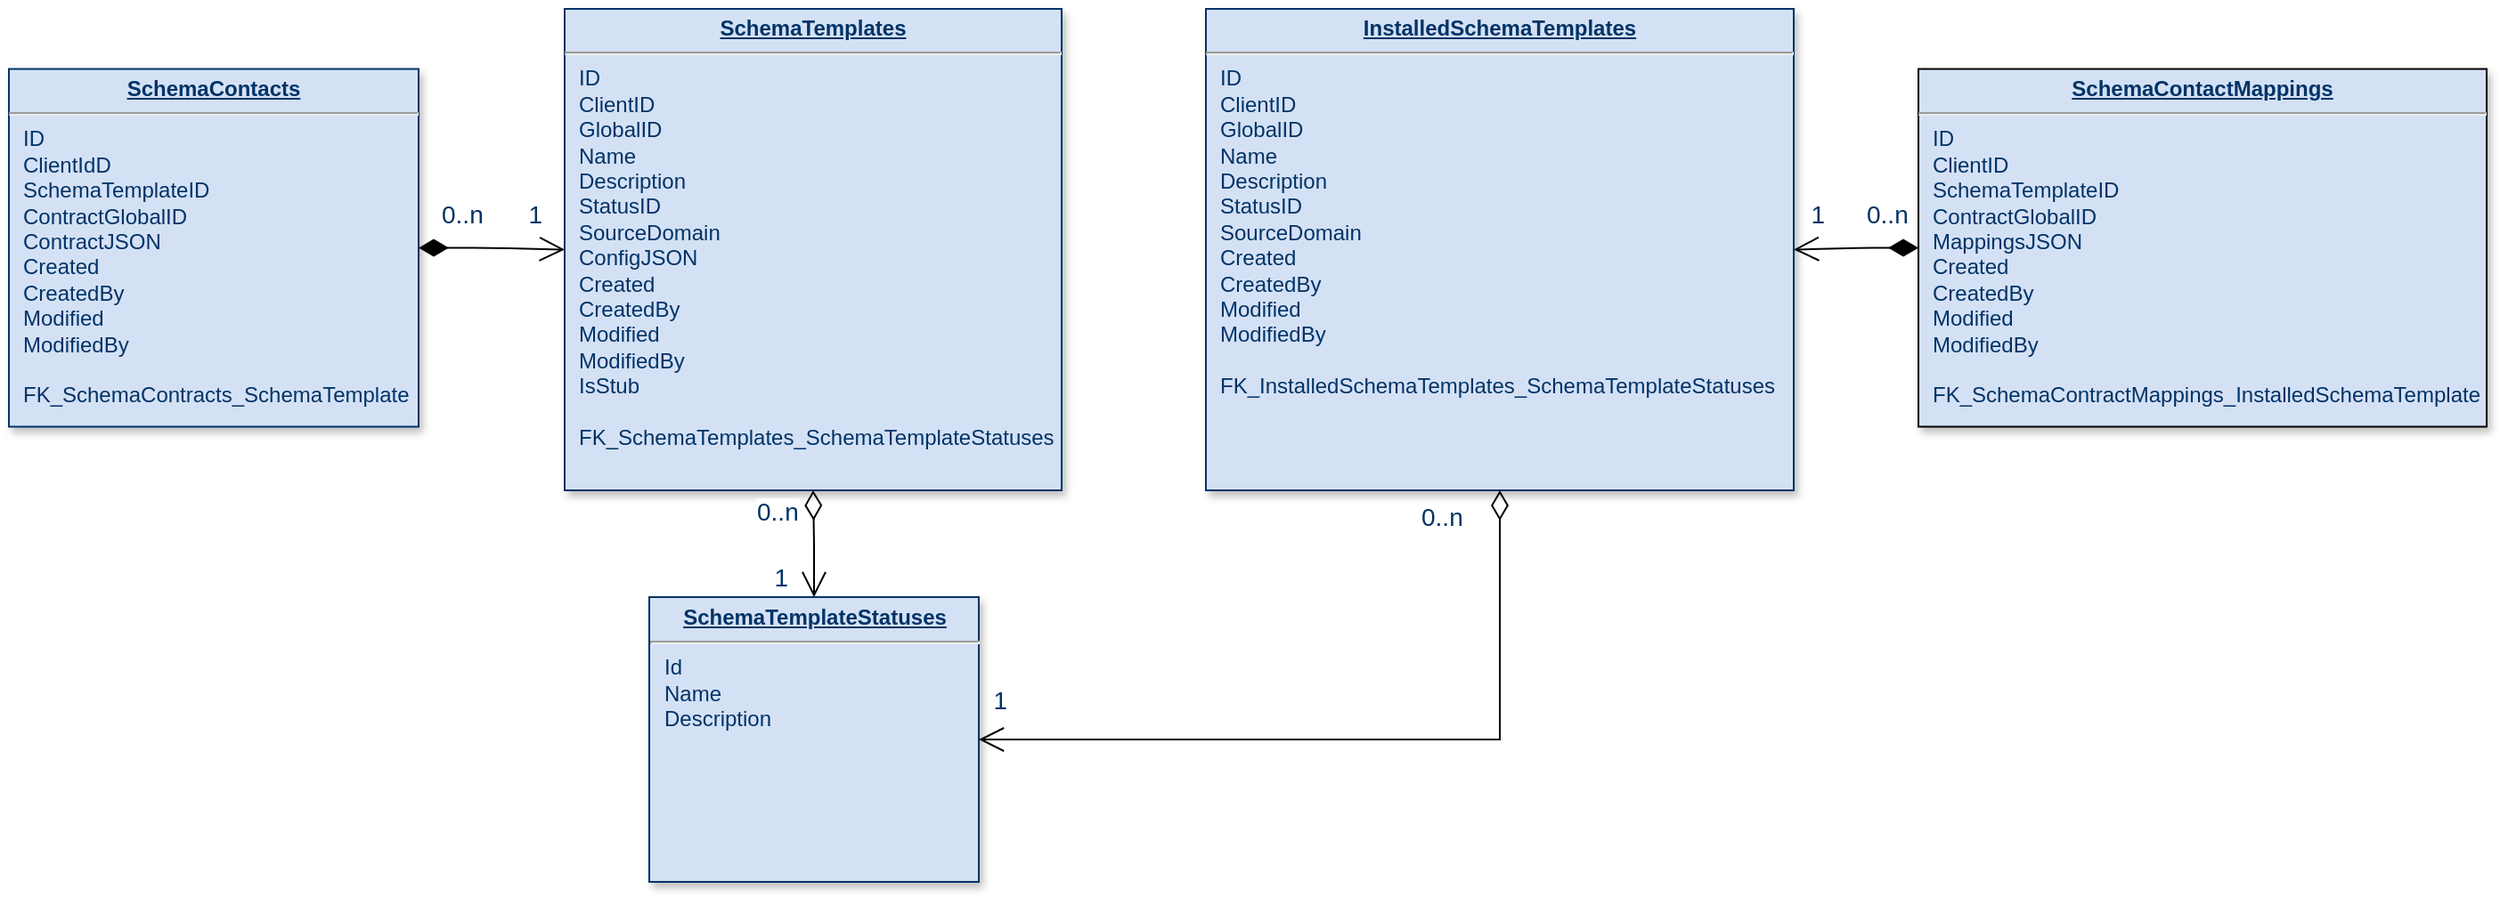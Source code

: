 <mxfile version="27.1.4">
  <diagram name="Page-1" id="efa7a0a1-bf9b-a30e-e6df-94a7791c09e9">
    <mxGraphModel dx="2368" dy="-266" grid="1" gridSize="10" guides="1" tooltips="1" connect="1" arrows="1" fold="1" page="1" pageScale="1" pageWidth="826" pageHeight="1169" background="none" math="0" shadow="0">
      <root>
        <mxCell id="0" />
        <mxCell id="1" parent="0" />
        <mxCell id="omne1SGyD3izcz5oneHX-117" value="" style="edgeStyle=orthogonalEdgeStyle;rounded=1;orthogonalLoop=1;jettySize=auto;html=1;curved=0;startArrow=diamondThin;startFill=1;startSize=14;endSize=12;endArrow=open;endFill=0;" edge="1" parent="1" source="omne1SGyD3izcz5oneHX-114" target="omne1SGyD3izcz5oneHX-116">
          <mxGeometry relative="1" as="geometry" />
        </mxCell>
        <mxCell id="omne1SGyD3izcz5oneHX-114" value="&lt;p style=&quot;margin: 0px; margin-top: 4px; text-align: center; text-decoration: underline;&quot;&gt;&lt;strong&gt;SchemaContacts&lt;/strong&gt;&lt;/p&gt;&lt;hr&gt;&lt;p style=&quot;margin: 0px; margin-left: 8px;&quot;&gt;ID&lt;/p&gt;&lt;p style=&quot;margin: 0px; margin-left: 8px;&quot;&gt;&lt;span style=&quot;background-color: transparent; color: light-dark(rgb(0, 51, 102), rgb(161, 205, 249));&quot;&gt;ClientIdD&lt;/span&gt;&lt;/p&gt;&lt;p style=&quot;margin: 0px; margin-left: 8px;&quot;&gt;&lt;span style=&quot;background-color: transparent; color: light-dark(rgb(0, 51, 102), rgb(161, 205, 249));&quot;&gt;SchemaTemplateID&lt;/span&gt;&lt;/p&gt;&lt;p style=&quot;margin: 0px; margin-left: 8px;&quot;&gt;ContractGlobalID&lt;/p&gt;&lt;p style=&quot;margin: 0px; margin-left: 8px;&quot;&gt;ContractJSON&lt;/p&gt;&lt;p style=&quot;margin: 0px; margin-left: 8px;&quot;&gt;Created&lt;/p&gt;&lt;p style=&quot;margin: 0px; margin-left: 8px;&quot;&gt;CreatedBy&lt;/p&gt;&lt;p style=&quot;margin: 0px; margin-left: 8px;&quot;&gt;Modified&lt;/p&gt;&lt;p style=&quot;margin: 0px; margin-left: 8px;&quot;&gt;ModifiedBy&lt;/p&gt;&lt;p style=&quot;margin: 0px; margin-left: 8px;&quot;&gt;&lt;br&gt;&lt;/p&gt;&lt;p style=&quot;margin: 0px; margin-left: 8px;&quot;&gt;FK_SchemaContracts_SchemaTemplate&lt;/p&gt;" style="verticalAlign=top;align=left;overflow=fill;fontSize=12;fontFamily=Helvetica;html=1;strokeColor=#003366;shadow=1;fillColor=#D4E1F5;fontColor=#003366" vertex="1" parent="1">
          <mxGeometry x="110" y="1263.75" width="230" height="201" as="geometry" />
        </mxCell>
        <mxCell id="omne1SGyD3izcz5oneHX-116" value="&lt;p style=&quot;margin: 0px; margin-top: 4px; text-align: center; text-decoration: underline;&quot;&gt;&lt;strong&gt;SchemaTemplates&lt;/strong&gt;&lt;/p&gt;&lt;hr&gt;&lt;p style=&quot;margin: 0px; margin-left: 8px;&quot;&gt;ID&lt;/p&gt;&lt;p style=&quot;margin: 0px; margin-left: 8px;&quot;&gt;&lt;span style=&quot;background-color: transparent; color: light-dark(rgb(0, 51, 102), rgb(161, 205, 249));&quot;&gt;ClientID&lt;/span&gt;&lt;/p&gt;&lt;p style=&quot;margin: 0px; margin-left: 8px;&quot;&gt;&lt;span style=&quot;background-color: transparent;&quot;&gt;GlobalID&lt;/span&gt;&lt;/p&gt;&lt;p style=&quot;margin: 0px; margin-left: 8px;&quot;&gt;Name&lt;/p&gt;&lt;p style=&quot;margin: 0px; margin-left: 8px;&quot;&gt;Description&lt;/p&gt;&lt;p style=&quot;margin: 0px; margin-left: 8px;&quot;&gt;StatusID&lt;/p&gt;&lt;p style=&quot;margin: 0px; margin-left: 8px;&quot;&gt;SourceDomain&lt;/p&gt;&lt;p style=&quot;margin: 0px; margin-left: 8px;&quot;&gt;ConfigJSON&lt;/p&gt;&lt;p style=&quot;margin: 0px; margin-left: 8px;&quot;&gt;Created&lt;/p&gt;&lt;p style=&quot;margin: 0px; margin-left: 8px;&quot;&gt;CreatedBy&lt;/p&gt;&lt;p style=&quot;margin: 0px; margin-left: 8px;&quot;&gt;Modified&lt;/p&gt;&lt;p style=&quot;margin: 0px; margin-left: 8px;&quot;&gt;ModifiedBy&lt;/p&gt;&lt;p style=&quot;margin: 0px; margin-left: 8px;&quot;&gt;IsStub&lt;/p&gt;&lt;p style=&quot;margin: 0px; margin-left: 8px;&quot;&gt;&lt;br&gt;&lt;/p&gt;&lt;p style=&quot;margin: 0px; margin-left: 8px;&quot;&gt;FK_SchemaTemplates_SchemaTemplateStatuses&lt;/p&gt;" style="verticalAlign=top;align=left;overflow=fill;fontSize=12;fontFamily=Helvetica;html=1;strokeColor=#003366;shadow=1;fillColor=#D4E1F5;fontColor=#003366;glass=0;rounded=0;" vertex="1" parent="1">
          <mxGeometry x="422" y="1230" width="279" height="270.5" as="geometry" />
        </mxCell>
        <mxCell id="omne1SGyD3izcz5oneHX-122" value="0..n" style="resizable=0;align=left;verticalAlign=top;labelBackgroundColor=#ffffff;fontSize=14;strokeColor=#003366;shadow=1;fillColor=#D4E1F5;fontColor=#003366" connectable="0" vertex="1" parent="1">
          <mxGeometry x="351" y="1330.5" as="geometry" />
        </mxCell>
        <mxCell id="omne1SGyD3izcz5oneHX-123" value="1" style="resizable=0;align=right;verticalAlign=top;labelBackgroundColor=#ffffff;fontSize=14;strokeColor=#003366;shadow=1;fillColor=#D4E1F5;fontColor=#003366" connectable="0" vertex="1" parent="1">
          <mxGeometry x="411" y="1330.5" as="geometry" />
        </mxCell>
        <mxCell id="omne1SGyD3izcz5oneHX-125" value="" style="edgeStyle=orthogonalEdgeStyle;rounded=0;orthogonalLoop=1;jettySize=auto;html=1;endArrow=diamondThin;endFill=0;startArrow=open;startFill=0;endSize=14;startSize=12;" edge="1" parent="1" source="omne1SGyD3izcz5oneHX-124" target="omne1SGyD3izcz5oneHX-116">
          <mxGeometry relative="1" as="geometry" />
        </mxCell>
        <mxCell id="omne1SGyD3izcz5oneHX-124" value="&lt;p style=&quot;margin: 4px 0px 0px; text-align: center;&quot;&gt;&lt;b&gt;&lt;u&gt;SchemaTemplateStatuses&lt;/u&gt;&lt;/b&gt;&lt;/p&gt;&lt;hr&gt;&lt;p style=&quot;margin: 0px; margin-left: 8px;&quot;&gt;Id&lt;/p&gt;&lt;p style=&quot;margin: 0px 0px 0px 8px;&quot;&gt;Name&lt;/p&gt;&lt;p style=&quot;margin: 0px 0px 0px 8px;&quot;&gt;Description&lt;/p&gt;" style="verticalAlign=top;align=left;overflow=fill;fontSize=12;fontFamily=Helvetica;html=1;strokeColor=#003366;shadow=1;fillColor=#D4E1F5;fontColor=#003366" vertex="1" parent="1">
          <mxGeometry x="469.5" y="1560.5" width="185" height="160" as="geometry" />
        </mxCell>
        <mxCell id="omne1SGyD3izcz5oneHX-126" value="0..n" style="resizable=0;align=left;verticalAlign=top;labelBackgroundColor=#ffffff;fontSize=14;strokeColor=#003366;shadow=1;fillColor=#D4E1F5;fontColor=#003366" connectable="0" vertex="1" parent="1">
          <mxGeometry x="528" y="1497.5" as="geometry" />
        </mxCell>
        <mxCell id="omne1SGyD3izcz5oneHX-127" value="1" style="resizable=0;align=right;verticalAlign=top;labelBackgroundColor=#ffffff;fontSize=14;strokeColor=#003366;shadow=1;fillColor=#D4E1F5;fontColor=#003366" connectable="0" vertex="1" parent="1">
          <mxGeometry x="549" y="1534.5" as="geometry" />
        </mxCell>
        <mxCell id="omne1SGyD3izcz5oneHX-128" value="" style="edgeStyle=orthogonalEdgeStyle;rounded=1;orthogonalLoop=1;jettySize=auto;html=1;curved=0;startArrow=diamondThin;startFill=1;startSize=14;endSize=12;endArrow=open;endFill=0;" edge="1" parent="1" source="omne1SGyD3izcz5oneHX-129" target="omne1SGyD3izcz5oneHX-130">
          <mxGeometry relative="1" as="geometry" />
        </mxCell>
        <mxCell id="omne1SGyD3izcz5oneHX-129" value="&lt;p style=&quot;margin: 0px; margin-top: 4px; text-align: center; text-decoration: underline;&quot;&gt;&lt;strong&gt;SchemaContactMappings&lt;/strong&gt;&lt;/p&gt;&lt;hr&gt;&lt;p style=&quot;margin: 0px; margin-left: 8px;&quot;&gt;ID&lt;/p&gt;&lt;p style=&quot;margin: 0px; margin-left: 8px;&quot;&gt;&lt;span style=&quot;background-color: transparent; color: light-dark(rgb(0, 51, 102), rgb(161, 205, 249));&quot;&gt;ClientID&lt;/span&gt;&lt;/p&gt;&lt;p style=&quot;margin: 0px; margin-left: 8px;&quot;&gt;SchemaTemplateID&lt;/p&gt;&lt;p style=&quot;margin: 0px; margin-left: 8px;&quot;&gt;ContractGlobalID&lt;/p&gt;&lt;p style=&quot;margin: 0px; margin-left: 8px;&quot;&gt;MappingsJSON&lt;/p&gt;&lt;p style=&quot;margin: 0px; margin-left: 8px;&quot;&gt;Created&lt;/p&gt;&lt;p style=&quot;margin: 0px; margin-left: 8px;&quot;&gt;CreatedBy&lt;/p&gt;&lt;p style=&quot;margin: 0px; margin-left: 8px;&quot;&gt;Modified&lt;/p&gt;&lt;p style=&quot;margin: 0px; margin-left: 8px;&quot;&gt;ModifiedBy&lt;/p&gt;&lt;p style=&quot;margin: 0px; margin-left: 8px;&quot;&gt;&lt;br&gt;&lt;/p&gt;&lt;p style=&quot;margin: 0px; margin-left: 8px;&quot;&gt;FK_SchemaContractMappings_InstalledSchemaTemplate&lt;/p&gt;" style="verticalAlign=top;align=left;overflow=fill;fontSize=12;fontFamily=Helvetica;html=1;strokeColor=default;shadow=1;fillColor=#D4E1F5;fontColor=#003366" vertex="1" parent="1">
          <mxGeometry x="1182" y="1263.75" width="319" height="201" as="geometry" />
        </mxCell>
        <mxCell id="omne1SGyD3izcz5oneHX-130" value="&lt;p style=&quot;margin: 0px; margin-top: 4px; text-align: center; text-decoration: underline;&quot;&gt;&lt;strong&gt;InstalledSchemaTemplates&lt;/strong&gt;&lt;/p&gt;&lt;hr&gt;&lt;p style=&quot;margin: 0px; margin-left: 8px;&quot;&gt;ID&lt;/p&gt;&lt;p style=&quot;margin: 0px; margin-left: 8px;&quot;&gt;&lt;span style=&quot;background-color: transparent; color: light-dark(rgb(0, 51, 102), rgb(161, 205, 249));&quot;&gt;ClientID&lt;/span&gt;&lt;/p&gt;&lt;p style=&quot;margin: 0px; margin-left: 8px;&quot;&gt;&lt;span style=&quot;background-color: transparent;&quot;&gt;GlobalID&lt;/span&gt;&lt;/p&gt;&lt;p style=&quot;margin: 0px; margin-left: 8px;&quot;&gt;Name&lt;/p&gt;&lt;p style=&quot;margin: 0px; margin-left: 8px;&quot;&gt;Description&lt;/p&gt;&lt;p style=&quot;margin: 0px; margin-left: 8px;&quot;&gt;StatusID&lt;/p&gt;&lt;p style=&quot;margin: 0px; margin-left: 8px;&quot;&gt;SourceDomain&lt;/p&gt;&lt;p style=&quot;margin: 0px; margin-left: 8px;&quot;&gt;Created&lt;/p&gt;&lt;p style=&quot;margin: 0px; margin-left: 8px;&quot;&gt;CreatedBy&lt;/p&gt;&lt;p style=&quot;margin: 0px; margin-left: 8px;&quot;&gt;Modified&lt;/p&gt;&lt;p style=&quot;margin: 0px; margin-left: 8px;&quot;&gt;ModifiedBy&lt;/p&gt;&lt;p style=&quot;margin: 0px; margin-left: 8px;&quot;&gt;&lt;br&gt;&lt;/p&gt;&lt;p style=&quot;margin: 0px; margin-left: 8px;&quot;&gt;FK_InstalledSchemaTemplates_SchemaTemplateStatuses&lt;/p&gt;" style="verticalAlign=top;align=left;overflow=fill;fontSize=12;fontFamily=Helvetica;html=1;strokeColor=#003366;shadow=1;fillColor=#D4E1F5;fontColor=#003366;glass=0;rounded=0;" vertex="1" parent="1">
          <mxGeometry x="782" y="1230" width="330" height="270.5" as="geometry" />
        </mxCell>
        <mxCell id="omne1SGyD3izcz5oneHX-131" value="0..n" style="resizable=0;align=left;verticalAlign=top;labelBackgroundColor=#ffffff;fontSize=14;strokeColor=#003366;shadow=1;fillColor=#D4E1F5;fontColor=#003366" connectable="0" vertex="1" parent="1">
          <mxGeometry x="1151" y="1330.5" as="geometry" />
        </mxCell>
        <mxCell id="omne1SGyD3izcz5oneHX-132" value="1" style="resizable=0;align=right;verticalAlign=top;labelBackgroundColor=#ffffff;fontSize=14;strokeColor=#003366;shadow=1;fillColor=#D4E1F5;fontColor=#003366" connectable="0" vertex="1" parent="1">
          <mxGeometry x="1131" y="1330.5" as="geometry" />
        </mxCell>
        <mxCell id="omne1SGyD3izcz5oneHX-133" value="" style="edgeStyle=orthogonalEdgeStyle;rounded=0;orthogonalLoop=1;jettySize=auto;html=1;endArrow=diamondThin;endFill=0;startArrow=open;startFill=0;endSize=14;startSize=12;exitX=1;exitY=0.5;exitDx=0;exitDy=0;" edge="1" parent="1" source="omne1SGyD3izcz5oneHX-124" target="omne1SGyD3izcz5oneHX-130">
          <mxGeometry relative="1" as="geometry" />
        </mxCell>
        <mxCell id="omne1SGyD3izcz5oneHX-135" value="0..n" style="resizable=0;align=left;verticalAlign=top;labelBackgroundColor=#ffffff;fontSize=14;strokeColor=#003366;shadow=1;fillColor=#D4E1F5;fontColor=#003366" connectable="0" vertex="1" parent="1">
          <mxGeometry x="901" y="1500.5" as="geometry" />
        </mxCell>
        <mxCell id="omne1SGyD3izcz5oneHX-136" value="1" style="resizable=0;align=right;verticalAlign=top;labelBackgroundColor=#ffffff;fontSize=14;strokeColor=#003366;shadow=1;fillColor=#D4E1F5;fontColor=#003366" connectable="0" vertex="1" parent="1">
          <mxGeometry x="672.08" y="1603.5" as="geometry" />
        </mxCell>
      </root>
    </mxGraphModel>
  </diagram>
</mxfile>
